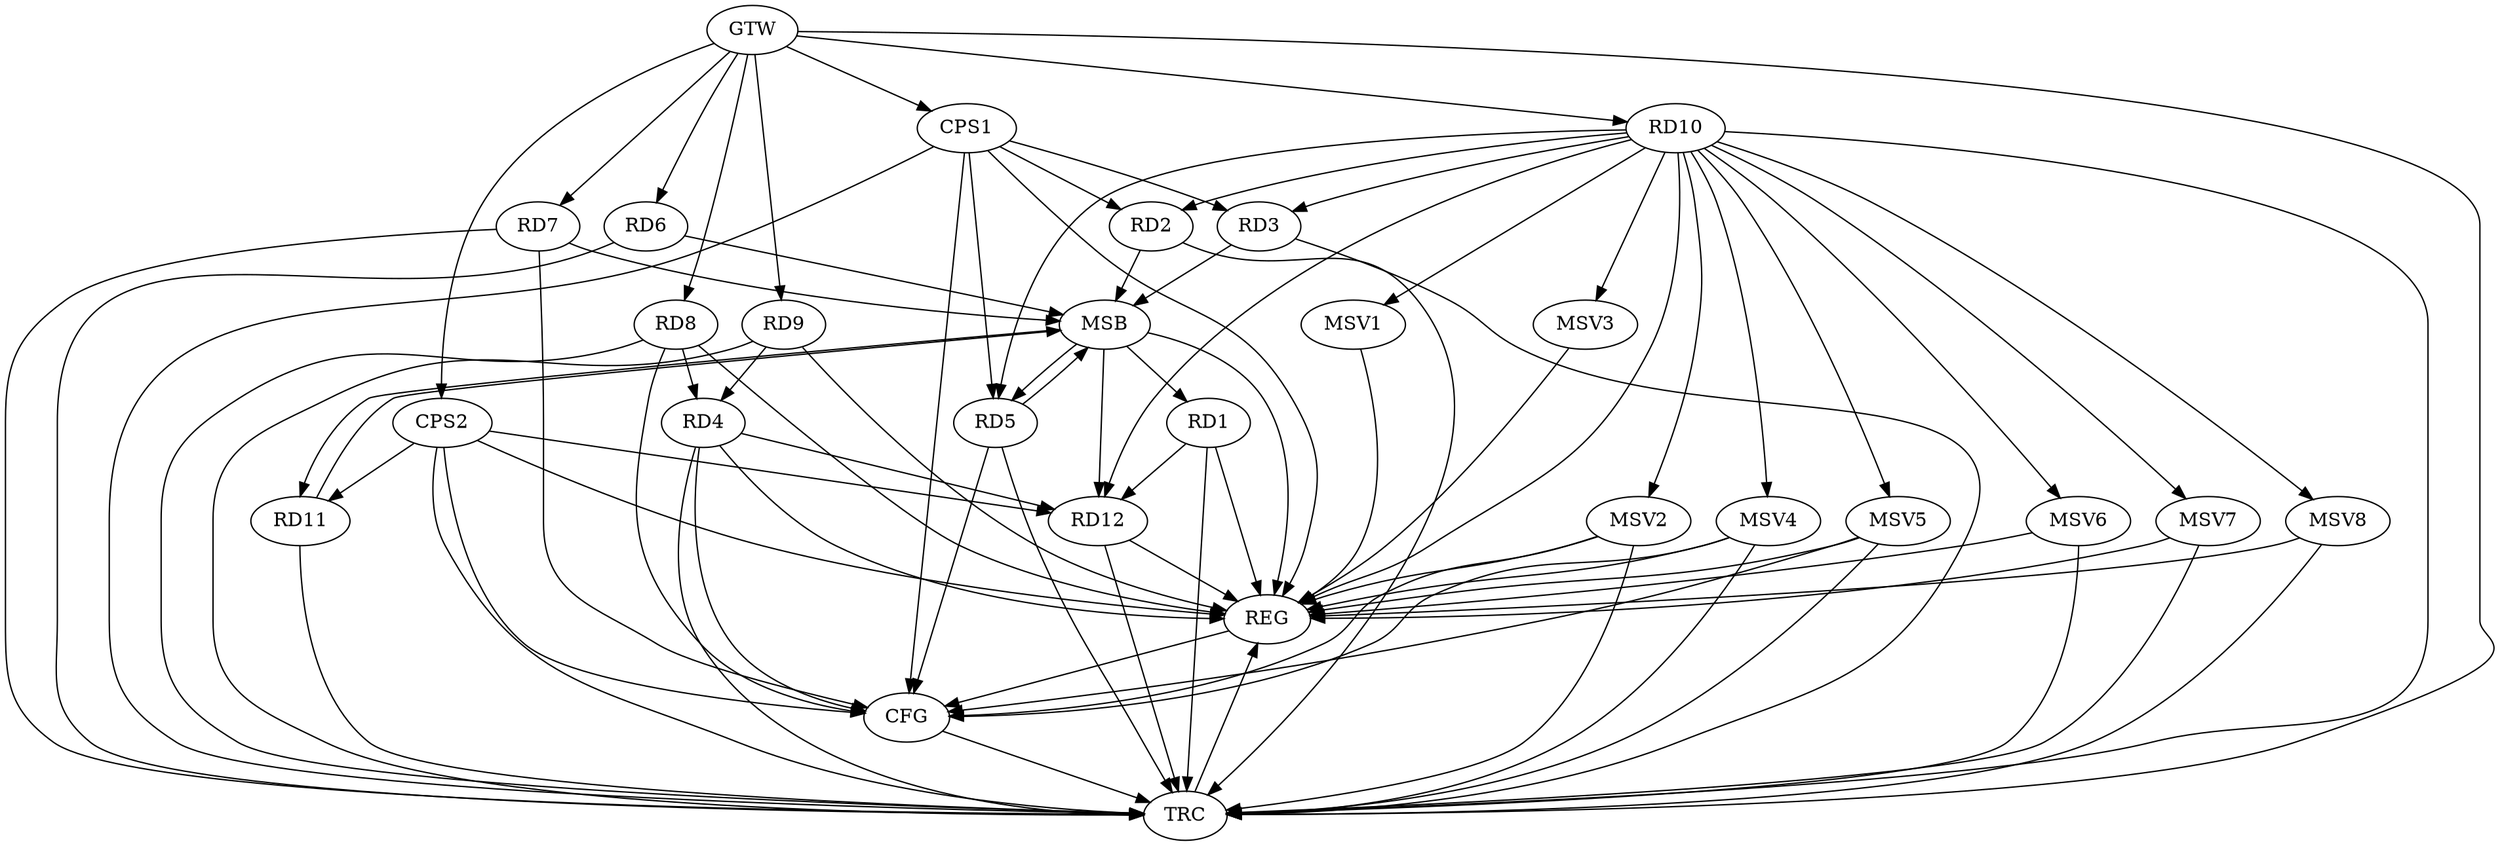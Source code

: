 strict digraph G {
  RD1 [ label="RD1" ];
  RD2 [ label="RD2" ];
  RD3 [ label="RD3" ];
  RD4 [ label="RD4" ];
  RD5 [ label="RD5" ];
  RD6 [ label="RD6" ];
  RD7 [ label="RD7" ];
  RD8 [ label="RD8" ];
  RD9 [ label="RD9" ];
  RD10 [ label="RD10" ];
  RD11 [ label="RD11" ];
  RD12 [ label="RD12" ];
  CPS1 [ label="CPS1" ];
  CPS2 [ label="CPS2" ];
  GTW [ label="GTW" ];
  REG [ label="REG" ];
  MSB [ label="MSB" ];
  CFG [ label="CFG" ];
  TRC [ label="TRC" ];
  MSV1 [ label="MSV1" ];
  MSV2 [ label="MSV2" ];
  MSV3 [ label="MSV3" ];
  MSV4 [ label="MSV4" ];
  MSV5 [ label="MSV5" ];
  MSV6 [ label="MSV6" ];
  MSV7 [ label="MSV7" ];
  MSV8 [ label="MSV8" ];
  RD1 -> RD12;
  RD10 -> RD2;
  RD10 -> RD3;
  RD8 -> RD4;
  RD9 -> RD4;
  RD4 -> RD12;
  RD10 -> RD5;
  RD10 -> RD12;
  CPS1 -> RD2;
  CPS1 -> RD3;
  CPS1 -> RD5;
  CPS2 -> RD11;
  CPS2 -> RD12;
  GTW -> RD6;
  GTW -> RD7;
  GTW -> RD8;
  GTW -> RD9;
  GTW -> RD10;
  GTW -> CPS1;
  GTW -> CPS2;
  RD1 -> REG;
  RD4 -> REG;
  RD8 -> REG;
  RD9 -> REG;
  RD10 -> REG;
  RD12 -> REG;
  CPS1 -> REG;
  CPS2 -> REG;
  RD2 -> MSB;
  MSB -> REG;
  RD3 -> MSB;
  RD5 -> MSB;
  RD6 -> MSB;
  MSB -> RD1;
  MSB -> RD11;
  MSB -> RD12;
  RD7 -> MSB;
  MSB -> RD5;
  RD11 -> MSB;
  RD7 -> CFG;
  CPS1 -> CFG;
  RD5 -> CFG;
  CPS2 -> CFG;
  RD4 -> CFG;
  RD8 -> CFG;
  REG -> CFG;
  RD1 -> TRC;
  RD2 -> TRC;
  RD3 -> TRC;
  RD4 -> TRC;
  RD5 -> TRC;
  RD6 -> TRC;
  RD7 -> TRC;
  RD8 -> TRC;
  RD9 -> TRC;
  RD10 -> TRC;
  RD11 -> TRC;
  RD12 -> TRC;
  CPS1 -> TRC;
  CPS2 -> TRC;
  GTW -> TRC;
  CFG -> TRC;
  TRC -> REG;
  RD10 -> MSV1;
  MSV1 -> REG;
  RD10 -> MSV2;
  MSV2 -> REG;
  MSV2 -> TRC;
  MSV2 -> CFG;
  RD10 -> MSV3;
  MSV3 -> REG;
  RD10 -> MSV4;
  MSV4 -> REG;
  MSV4 -> TRC;
  MSV4 -> CFG;
  RD10 -> MSV5;
  MSV5 -> REG;
  MSV5 -> TRC;
  MSV5 -> CFG;
  RD10 -> MSV6;
  MSV6 -> REG;
  MSV6 -> TRC;
  RD10 -> MSV7;
  RD10 -> MSV8;
  MSV7 -> REG;
  MSV7 -> TRC;
  MSV8 -> REG;
  MSV8 -> TRC;
}
